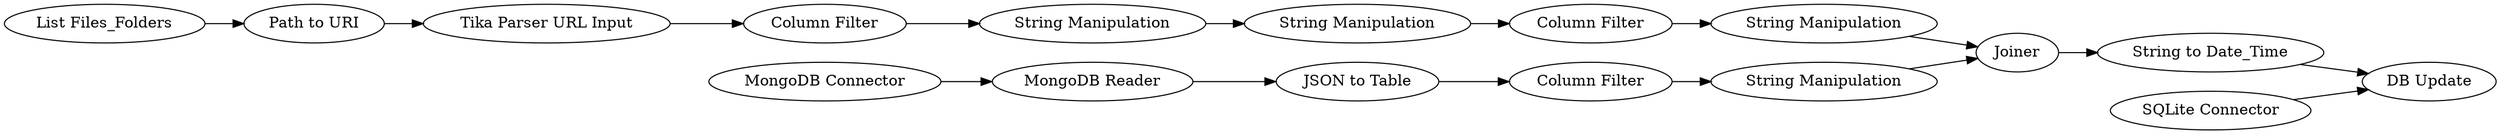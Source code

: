 digraph {
	1 [label="List Files_Folders"]
	2 [label="Path to URI"]
	3 [label="Tika Parser URL Input"]
	4 [label="Column Filter"]
	5 [label="String Manipulation"]
	6 [label="String Manipulation"]
	7 [label="Column Filter"]
	8 [label="String Manipulation"]
	10 [label="MongoDB Connector"]
	11 [label="MongoDB Reader"]
	12 [label="JSON to Table"]
	13 [label=Joiner]
	14 [label="String to Date_Time"]
	15 [label="SQLite Connector"]
	16 [label="DB Update"]
	17 [label="Column Filter"]
	18 [label="String Manipulation"]
	4 -> 5
	5 -> 6
	6 -> 7
	7 -> 8
	17 -> 18
	1 -> 2
	2 -> 3
	3 -> 4
	8 -> 13
	10 -> 11
	11 -> 12
	12 -> 17
	13 -> 14
	14 -> 16
	15 -> 16
	18 -> 13
	rankdir=LR
}

